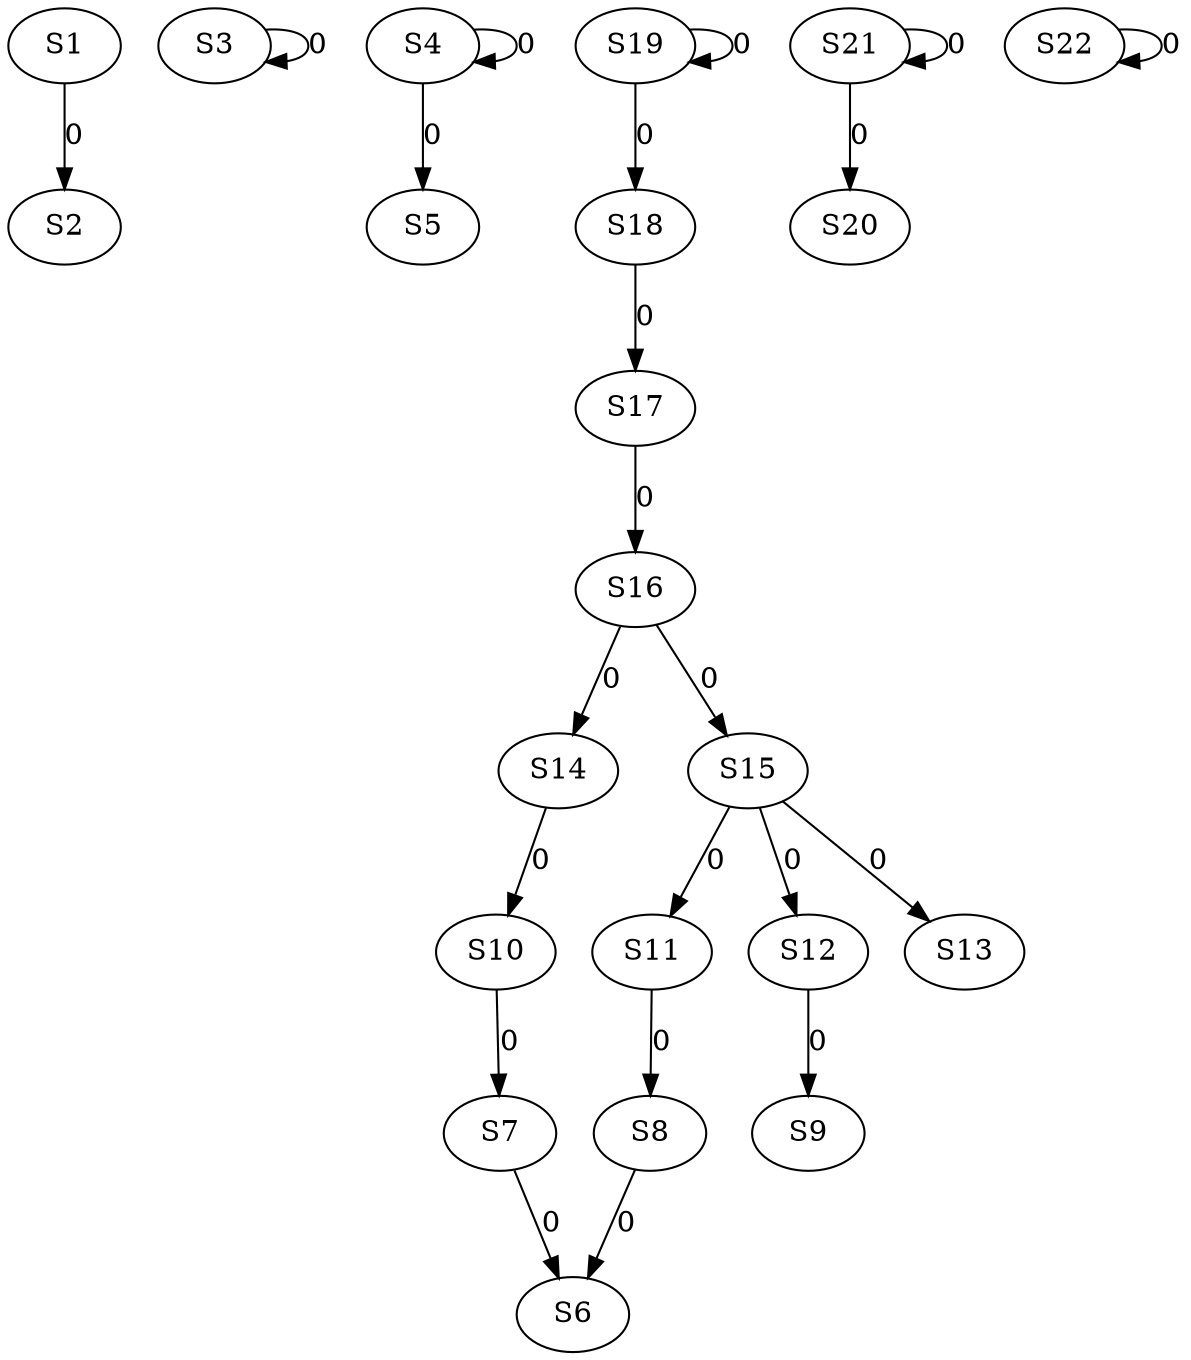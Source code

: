strict digraph {
	S1 -> S2 [ label = 0 ];
	S3 -> S3 [ label = 0 ];
	S4 -> S4 [ label = 0 ];
	S4 -> S5 [ label = 0 ];
	S7 -> S6 [ label = 0 ];
	S10 -> S7 [ label = 0 ];
	S11 -> S8 [ label = 0 ];
	S12 -> S9 [ label = 0 ];
	S14 -> S10 [ label = 0 ];
	S15 -> S11 [ label = 0 ];
	S15 -> S12 [ label = 0 ];
	S15 -> S13 [ label = 0 ];
	S16 -> S14 [ label = 0 ];
	S16 -> S15 [ label = 0 ];
	S17 -> S16 [ label = 0 ];
	S18 -> S17 [ label = 0 ];
	S19 -> S18 [ label = 0 ];
	S19 -> S19 [ label = 0 ];
	S21 -> S20 [ label = 0 ];
	S21 -> S21 [ label = 0 ];
	S22 -> S22 [ label = 0 ];
	S8 -> S6 [ label = 0 ];
}